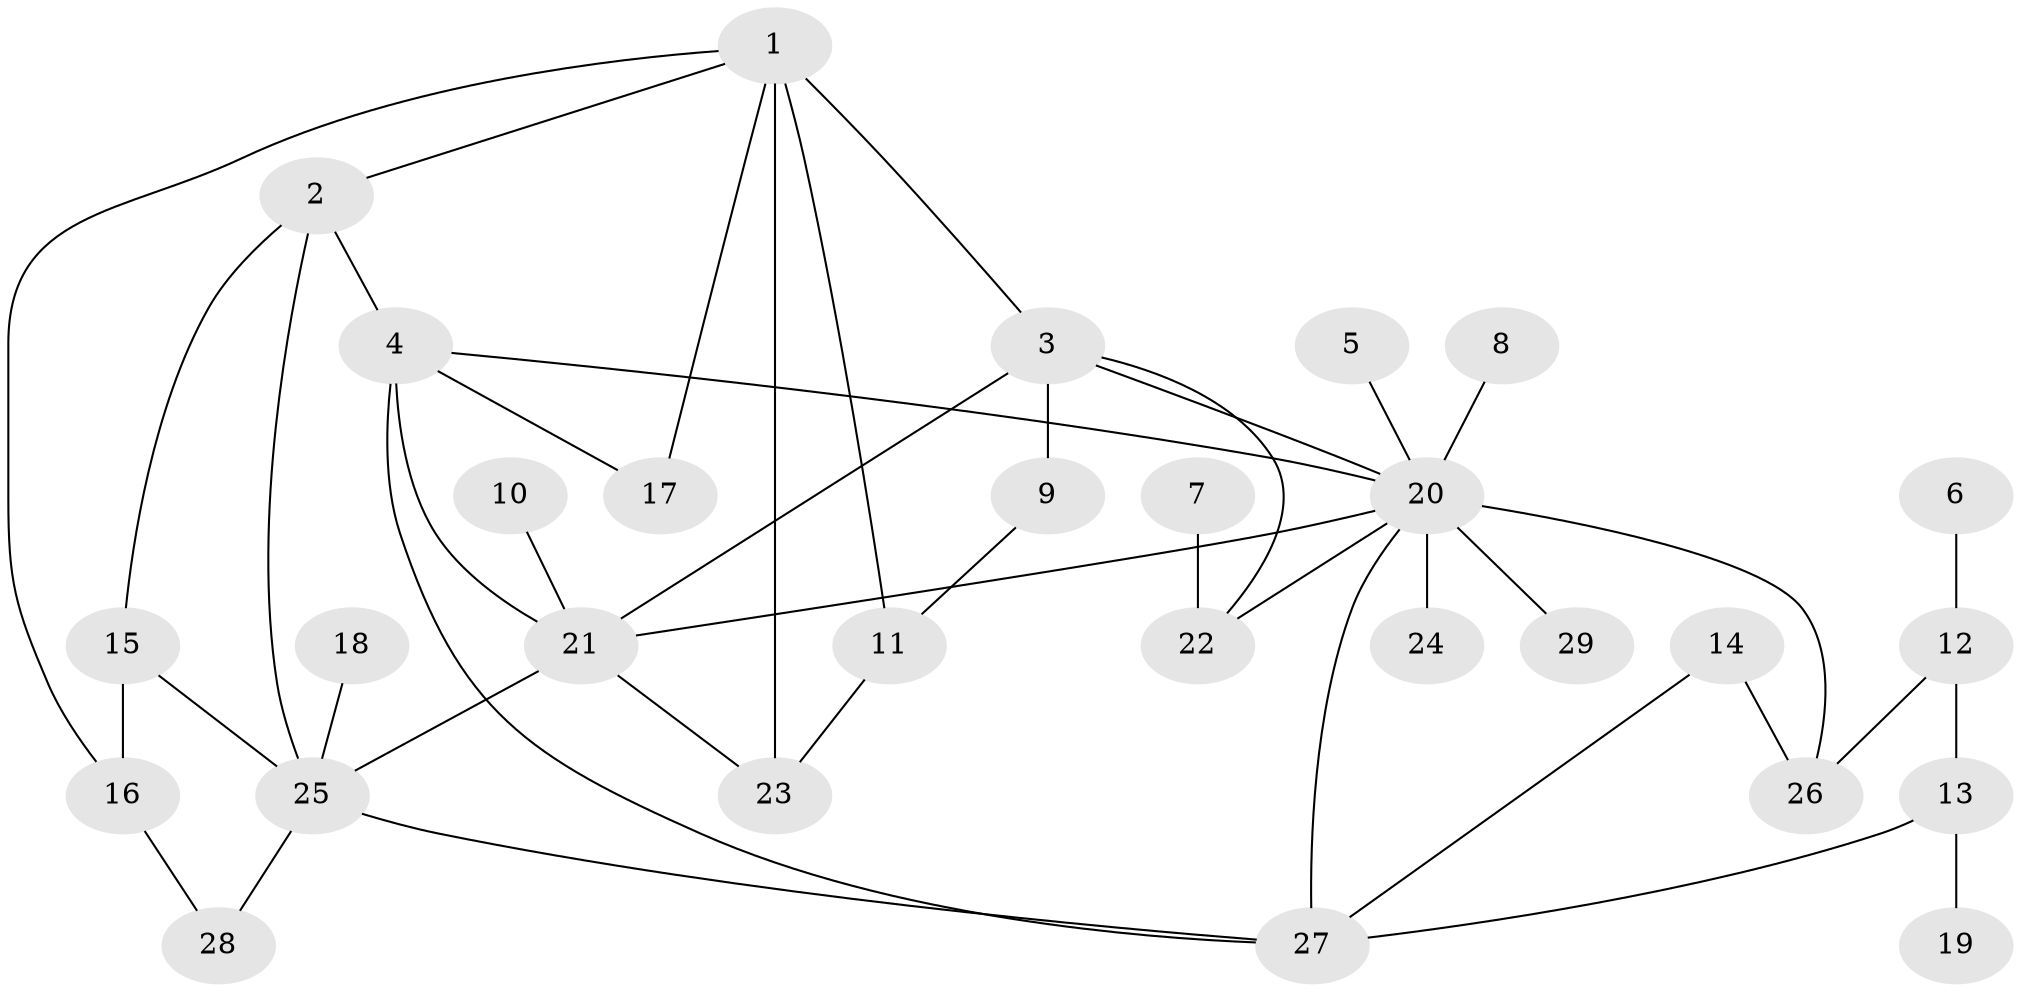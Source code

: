 // original degree distribution, {4: 0.21052631578947367, 3: 0.15789473684210525, 8: 0.017543859649122806, 5: 0.07017543859649122, 6: 0.03508771929824561, 1: 0.3333333333333333, 2: 0.17543859649122806}
// Generated by graph-tools (version 1.1) at 2025/25/03/09/25 03:25:29]
// undirected, 29 vertices, 44 edges
graph export_dot {
graph [start="1"]
  node [color=gray90,style=filled];
  1;
  2;
  3;
  4;
  5;
  6;
  7;
  8;
  9;
  10;
  11;
  12;
  13;
  14;
  15;
  16;
  17;
  18;
  19;
  20;
  21;
  22;
  23;
  24;
  25;
  26;
  27;
  28;
  29;
  1 -- 2 [weight=1.0];
  1 -- 3 [weight=1.0];
  1 -- 11 [weight=1.0];
  1 -- 16 [weight=1.0];
  1 -- 17 [weight=1.0];
  1 -- 23 [weight=2.0];
  2 -- 4 [weight=1.0];
  2 -- 15 [weight=1.0];
  2 -- 25 [weight=1.0];
  3 -- 9 [weight=1.0];
  3 -- 20 [weight=1.0];
  3 -- 21 [weight=1.0];
  3 -- 22 [weight=1.0];
  4 -- 17 [weight=1.0];
  4 -- 20 [weight=1.0];
  4 -- 21 [weight=1.0];
  4 -- 27 [weight=1.0];
  5 -- 20 [weight=1.0];
  6 -- 12 [weight=1.0];
  7 -- 22 [weight=1.0];
  8 -- 20 [weight=1.0];
  9 -- 11 [weight=1.0];
  10 -- 21 [weight=1.0];
  11 -- 23 [weight=1.0];
  12 -- 13 [weight=1.0];
  12 -- 26 [weight=1.0];
  13 -- 19 [weight=1.0];
  13 -- 27 [weight=1.0];
  14 -- 26 [weight=1.0];
  14 -- 27 [weight=1.0];
  15 -- 16 [weight=2.0];
  15 -- 25 [weight=2.0];
  16 -- 28 [weight=1.0];
  18 -- 25 [weight=1.0];
  20 -- 21 [weight=1.0];
  20 -- 22 [weight=1.0];
  20 -- 24 [weight=1.0];
  20 -- 26 [weight=1.0];
  20 -- 27 [weight=2.0];
  20 -- 29 [weight=1.0];
  21 -- 23 [weight=1.0];
  21 -- 25 [weight=2.0];
  25 -- 27 [weight=1.0];
  25 -- 28 [weight=1.0];
}
